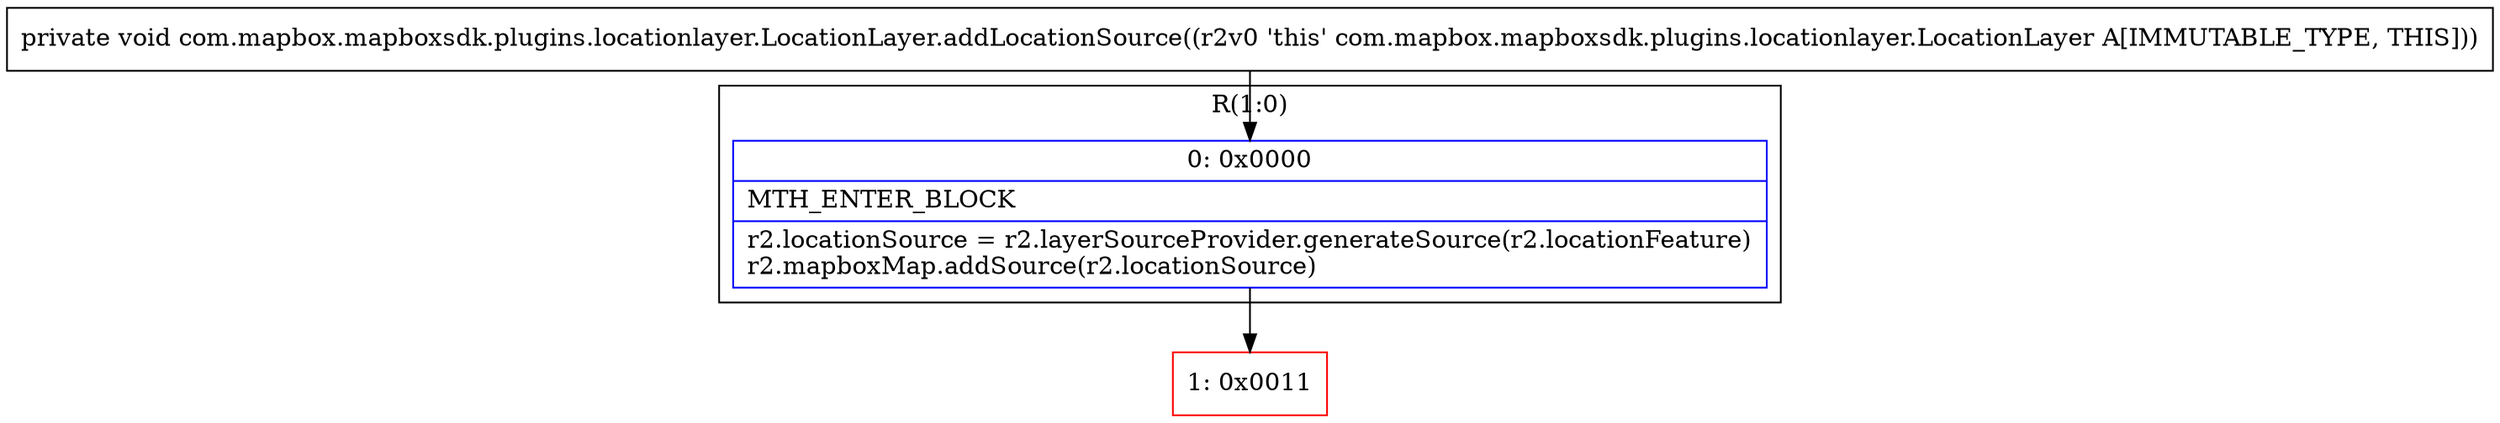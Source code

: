 digraph "CFG forcom.mapbox.mapboxsdk.plugins.locationlayer.LocationLayer.addLocationSource()V" {
subgraph cluster_Region_274038832 {
label = "R(1:0)";
node [shape=record,color=blue];
Node_0 [shape=record,label="{0\:\ 0x0000|MTH_ENTER_BLOCK\l|r2.locationSource = r2.layerSourceProvider.generateSource(r2.locationFeature)\lr2.mapboxMap.addSource(r2.locationSource)\l}"];
}
Node_1 [shape=record,color=red,label="{1\:\ 0x0011}"];
MethodNode[shape=record,label="{private void com.mapbox.mapboxsdk.plugins.locationlayer.LocationLayer.addLocationSource((r2v0 'this' com.mapbox.mapboxsdk.plugins.locationlayer.LocationLayer A[IMMUTABLE_TYPE, THIS])) }"];
MethodNode -> Node_0;
Node_0 -> Node_1;
}

